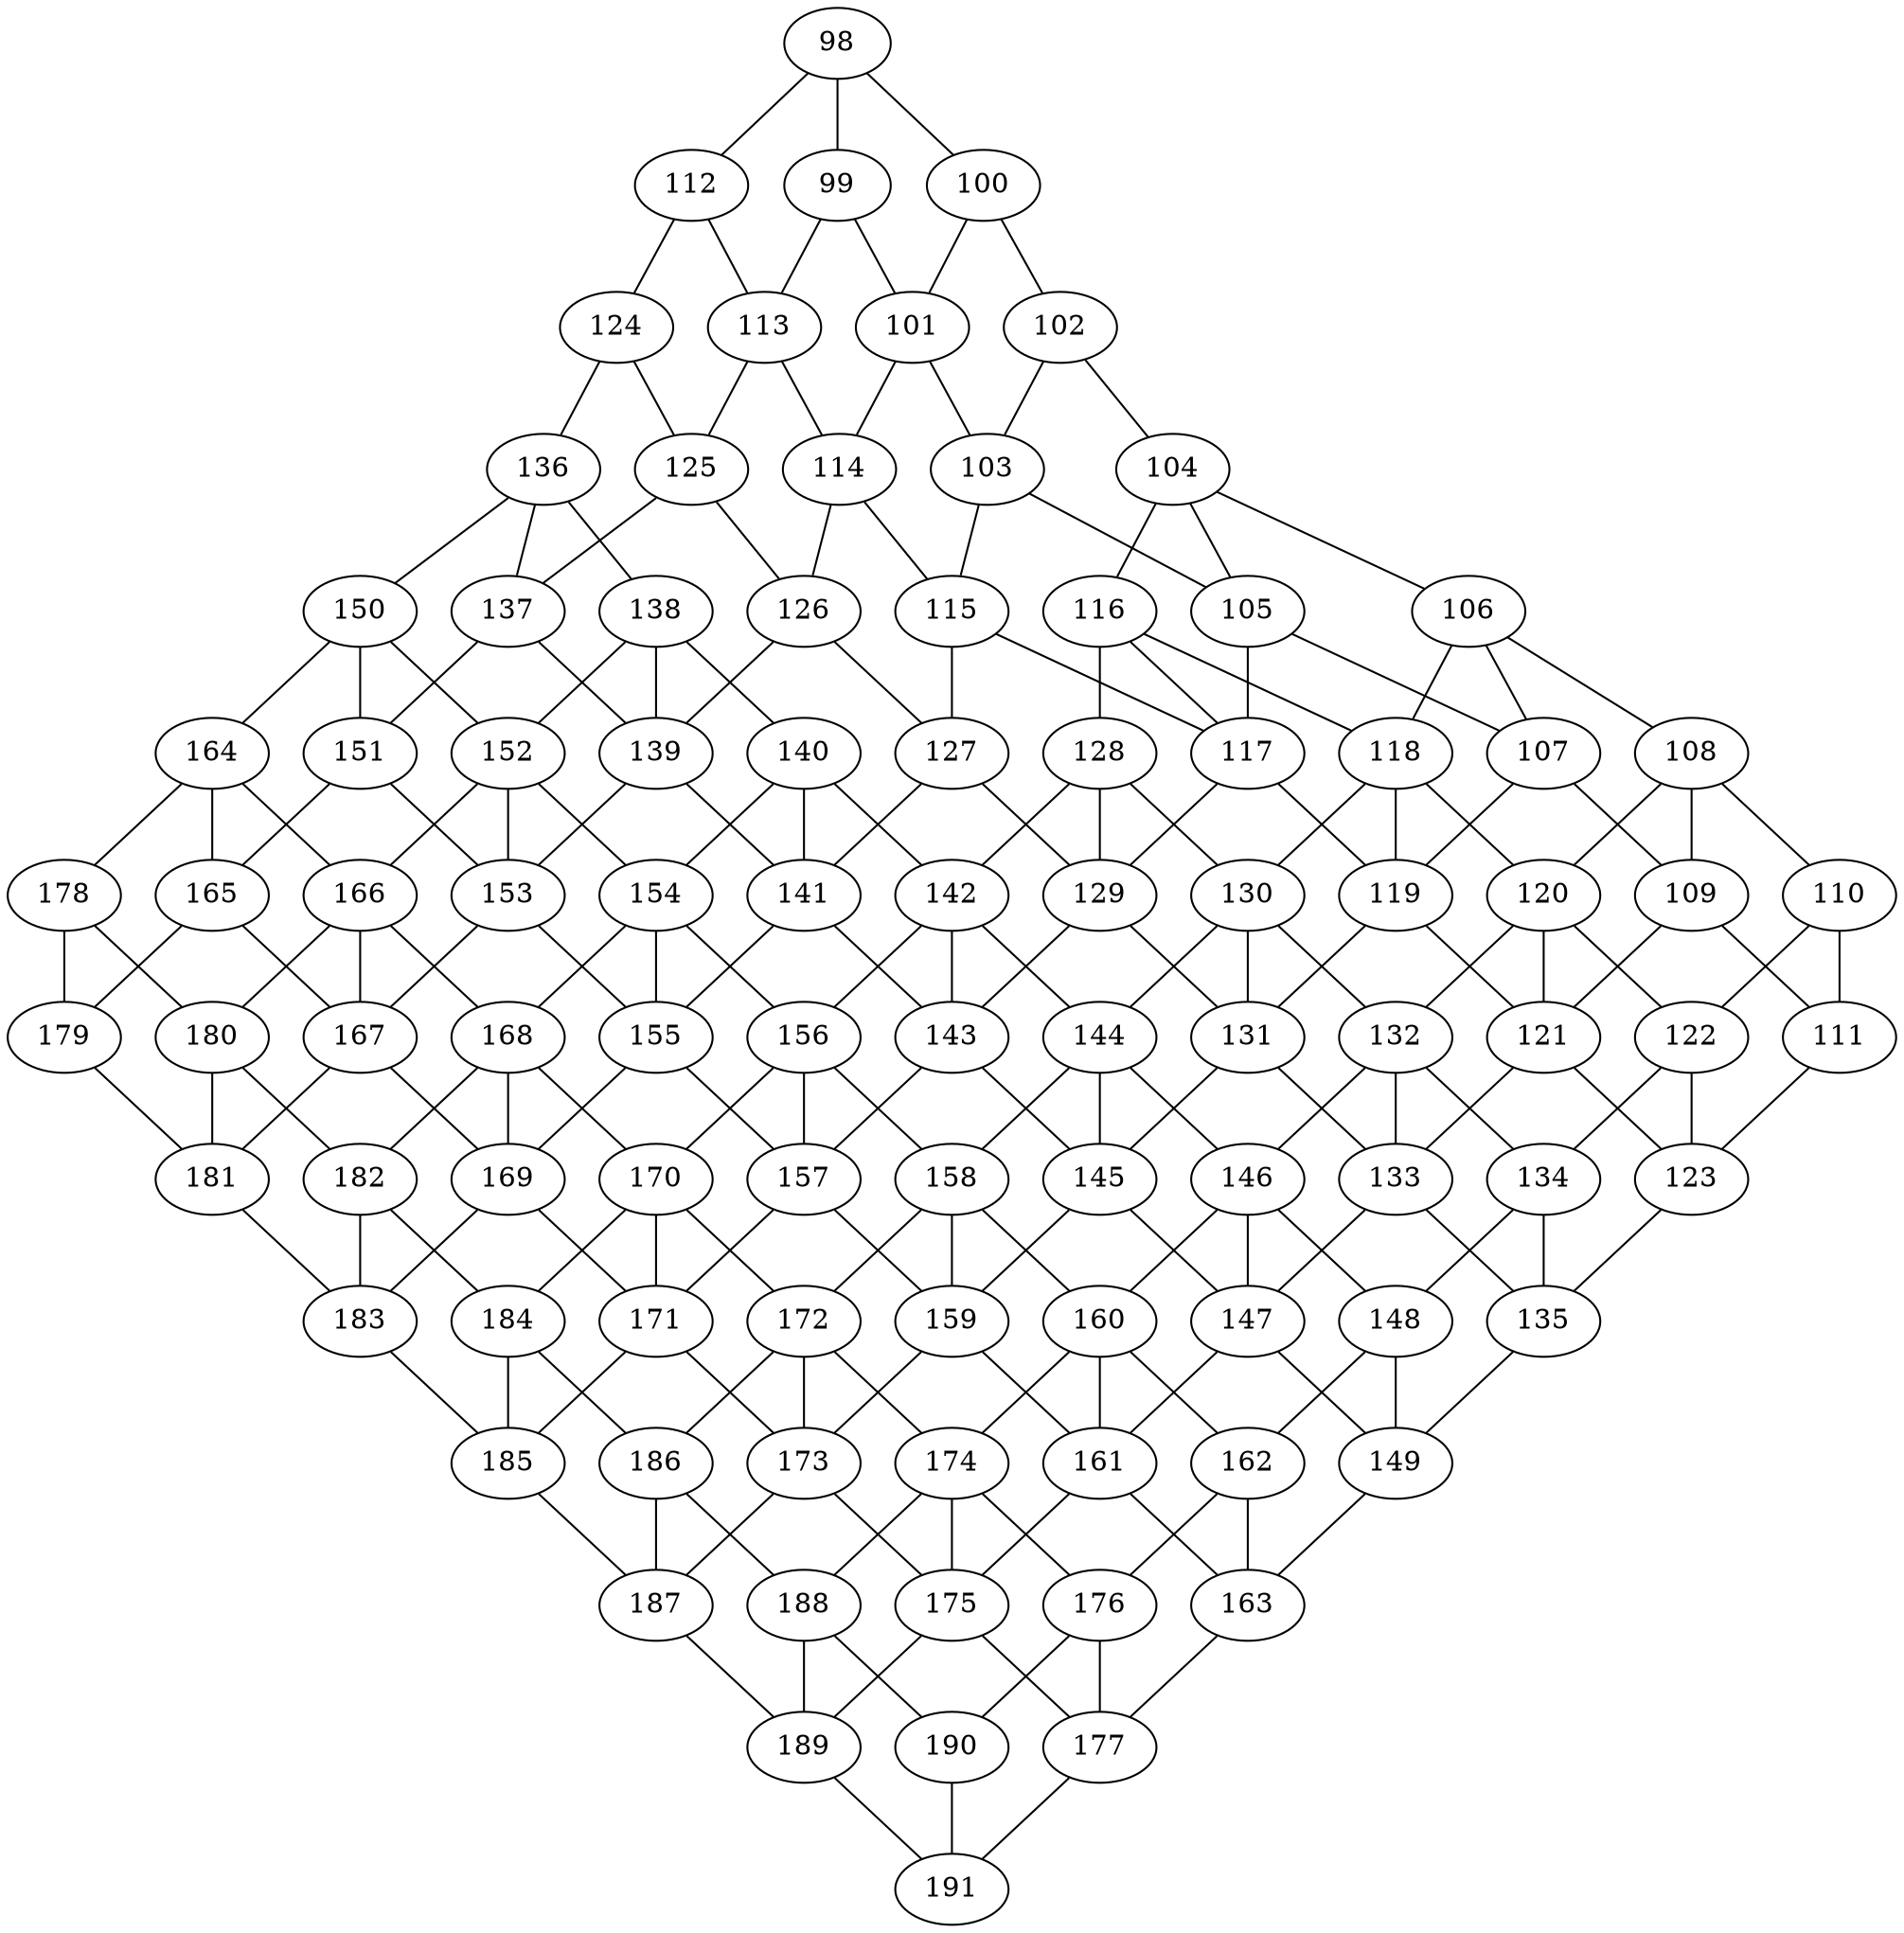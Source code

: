 graph {
98 -- 112
98 -- 100
98 -- 99
99 -- 113
99 -- 101
100 -- 102
100 -- 101
101 -- 114
101 -- 103
102 -- 104
102 -- 103
103 -- 115
103 -- 105
104 -- 116
104 -- 106
104 -- 105
105 -- 117
105 -- 107
106 -- 118
106 -- 108
106 -- 107
107 -- 119
107 -- 109
108 -- 120
108 -- 110
108 -- 109
109 -- 121
109 -- 111
110 -- 122
110 -- 111
111 -- 123
112 -- 124
112 -- 113
113 -- 125
113 -- 114
114 -- 126
114 -- 115
115 -- 127
115 -- 117
116 -- 128
116 -- 118
116 -- 117
117 -- 129
117 -- 119
118 -- 130
118 -- 120
118 -- 119
119 -- 131
119 -- 121
120 -- 132
120 -- 122
120 -- 121
121 -- 133
121 -- 123
122 -- 134
122 -- 123
123 -- 135
124 -- 136
124 -- 125
125 -- 137
125 -- 126
126 -- 139
126 -- 127
127 -- 141
127 -- 129
128 -- 142
128 -- 130
128 -- 129
129 -- 143
129 -- 131
130 -- 144
130 -- 132
130 -- 131
131 -- 145
131 -- 133
132 -- 146
132 -- 134
132 -- 133
133 -- 147
133 -- 135
134 -- 148
134 -- 135
135 -- 149
136 -- 150
136 -- 138
136 -- 137
137 -- 151
137 -- 139
138 -- 152
138 -- 140
138 -- 139
139 -- 153
139 -- 141
140 -- 154
140 -- 142
140 -- 141
141 -- 155
141 -- 143
142 -- 156
142 -- 144
142 -- 143
143 -- 157
143 -- 145
144 -- 158
144 -- 146
144 -- 145
145 -- 159
145 -- 147
146 -- 160
146 -- 148
146 -- 147
147 -- 161
147 -- 149
148 -- 162
148 -- 149
149 -- 163
150 -- 164
150 -- 152
150 -- 151
151 -- 165
151 -- 153
152 -- 166
152 -- 154
152 -- 153
153 -- 167
153 -- 155
154 -- 168
154 -- 156
154 -- 155
155 -- 169
155 -- 157
156 -- 170
156 -- 158
156 -- 157
157 -- 171
157 -- 159
158 -- 172
158 -- 160
158 -- 159
159 -- 173
159 -- 161
160 -- 174
160 -- 162
160 -- 161
161 -- 175
161 -- 163
162 -- 176
162 -- 163
163 -- 177
164 -- 178
164 -- 166
164 -- 165
165 -- 179
165 -- 167
166 -- 180
166 -- 168
166 -- 167
167 -- 181
167 -- 169
168 -- 182
168 -- 170
168 -- 169
169 -- 183
169 -- 171
170 -- 184
170 -- 172
170 -- 171
171 -- 185
171 -- 173
172 -- 186
172 -- 174
172 -- 173
173 -- 187
173 -- 175
174 -- 188
174 -- 176
174 -- 175
175 -- 189
175 -- 177
176 -- 190
176 -- 177
177 -- 191
178 -- 180
178 -- 179
179 -- 181
180 -- 182
180 -- 181
181 -- 183
182 -- 184
182 -- 183
183 -- 185
184 -- 186
184 -- 185
185 -- 187
186 -- 188
186 -- 187
187 -- 189
188 -- 190
188 -- 189
189 -- 191
190 -- 191
}